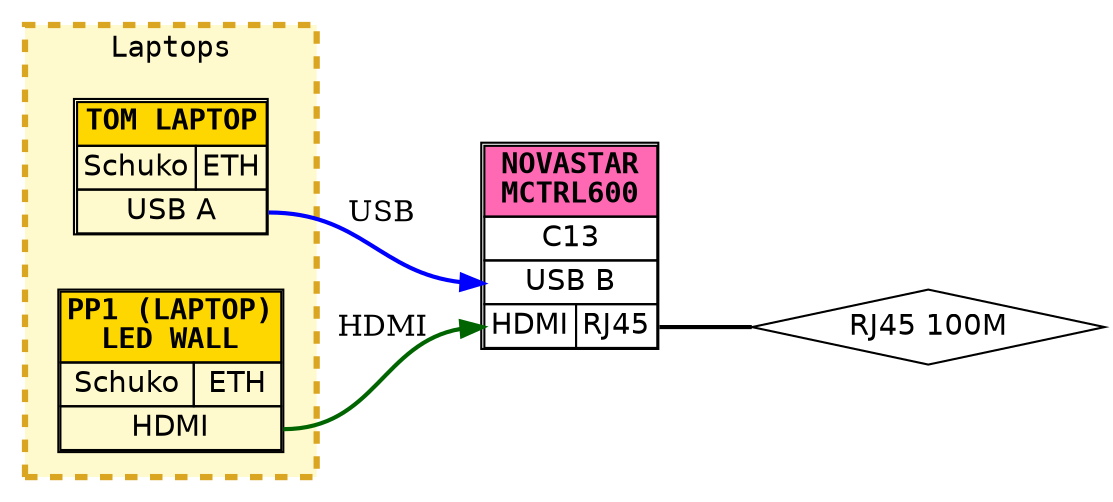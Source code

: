 digraph G {
    rankdir = LR;
    node [shape = plaintext; fontname = "Helvetica";];
    
    // Grouped area for laptops with dashed border and background
    subgraph cluster_laptops {
        label = "Laptops";
        style = "dashed,filled";
        // Both background and dashed border
        color = "#DAA520";
        // Border color
        fillcolor = "#FFFACD";
        // Background color (light yellow)
        penwidth = 3;
        // Thicker dashes
        fontname = "monospace";
        fontsize = 14;
        
        TOM_LAPTOP [label = <
            <table border="1" cellborder="1" cellspacing="0">
            <tr><td bgcolor="#FFD700" colspan="2"><font face="monospace"><b>TOM LAPTOP</b></font></td></tr>
            <tr><td>Schuko</td><td>ETH</td></tr>
            <tr><td port="usb_a" colspan="2">USB A</td></tr>
            </table>
            >;];
        
        PP1_LAPTOP [label = <
            <table border="1" cellborder="1" cellspacing="0">
            <tr><td bgcolor="#FFD700" colspan="2"><font face="monospace"><b>PP1 (LAPTOP)<br/>LED WALL</b></font></td></tr>
            <tr><td>Schuko</td><td>ETH</td></tr>
            <tr><td port="hdmi" colspan="2">HDMI</td></tr>
            </table>
            >;];
    }
    
    // NOVASTAR (Output device)
    NOVASTAR [label = <
        <table border="1" cellborder="1" cellspacing="0">
        <tr><td bgcolor="#FF69B4" colspan="2"><font face="monospace"><b>NOVASTAR<br/>MCTRL600</b></font></td></tr>
        <tr><td port="c13" colspan="2">C13</td></tr>
        <tr><td port="usb_b" colspan="2">USB B</td></tr>
        <tr><td port="hdmi">HDMI</td><td port="rj45">RJ45</td></tr>
        </table>
        >;];
    
    // RJ45 Output Line
    RJ45_LINE [shape = diamond;label = "RJ45 100M";];
    
    // Connections
    TOM_LAPTOP:usb_a -> NOVASTAR:usb_b [label = "USB"; color = blue; penwidth = 2;];
    PP1_LAPTOP:hdmi -> NOVASTAR:hdmi [label = "HDMI"; color = darkgreen; penwidth = 2;];
    NOVASTAR:rj45 -> RJ45_LINE [arrowhead = none; color = black; penwidth = 2;];
}